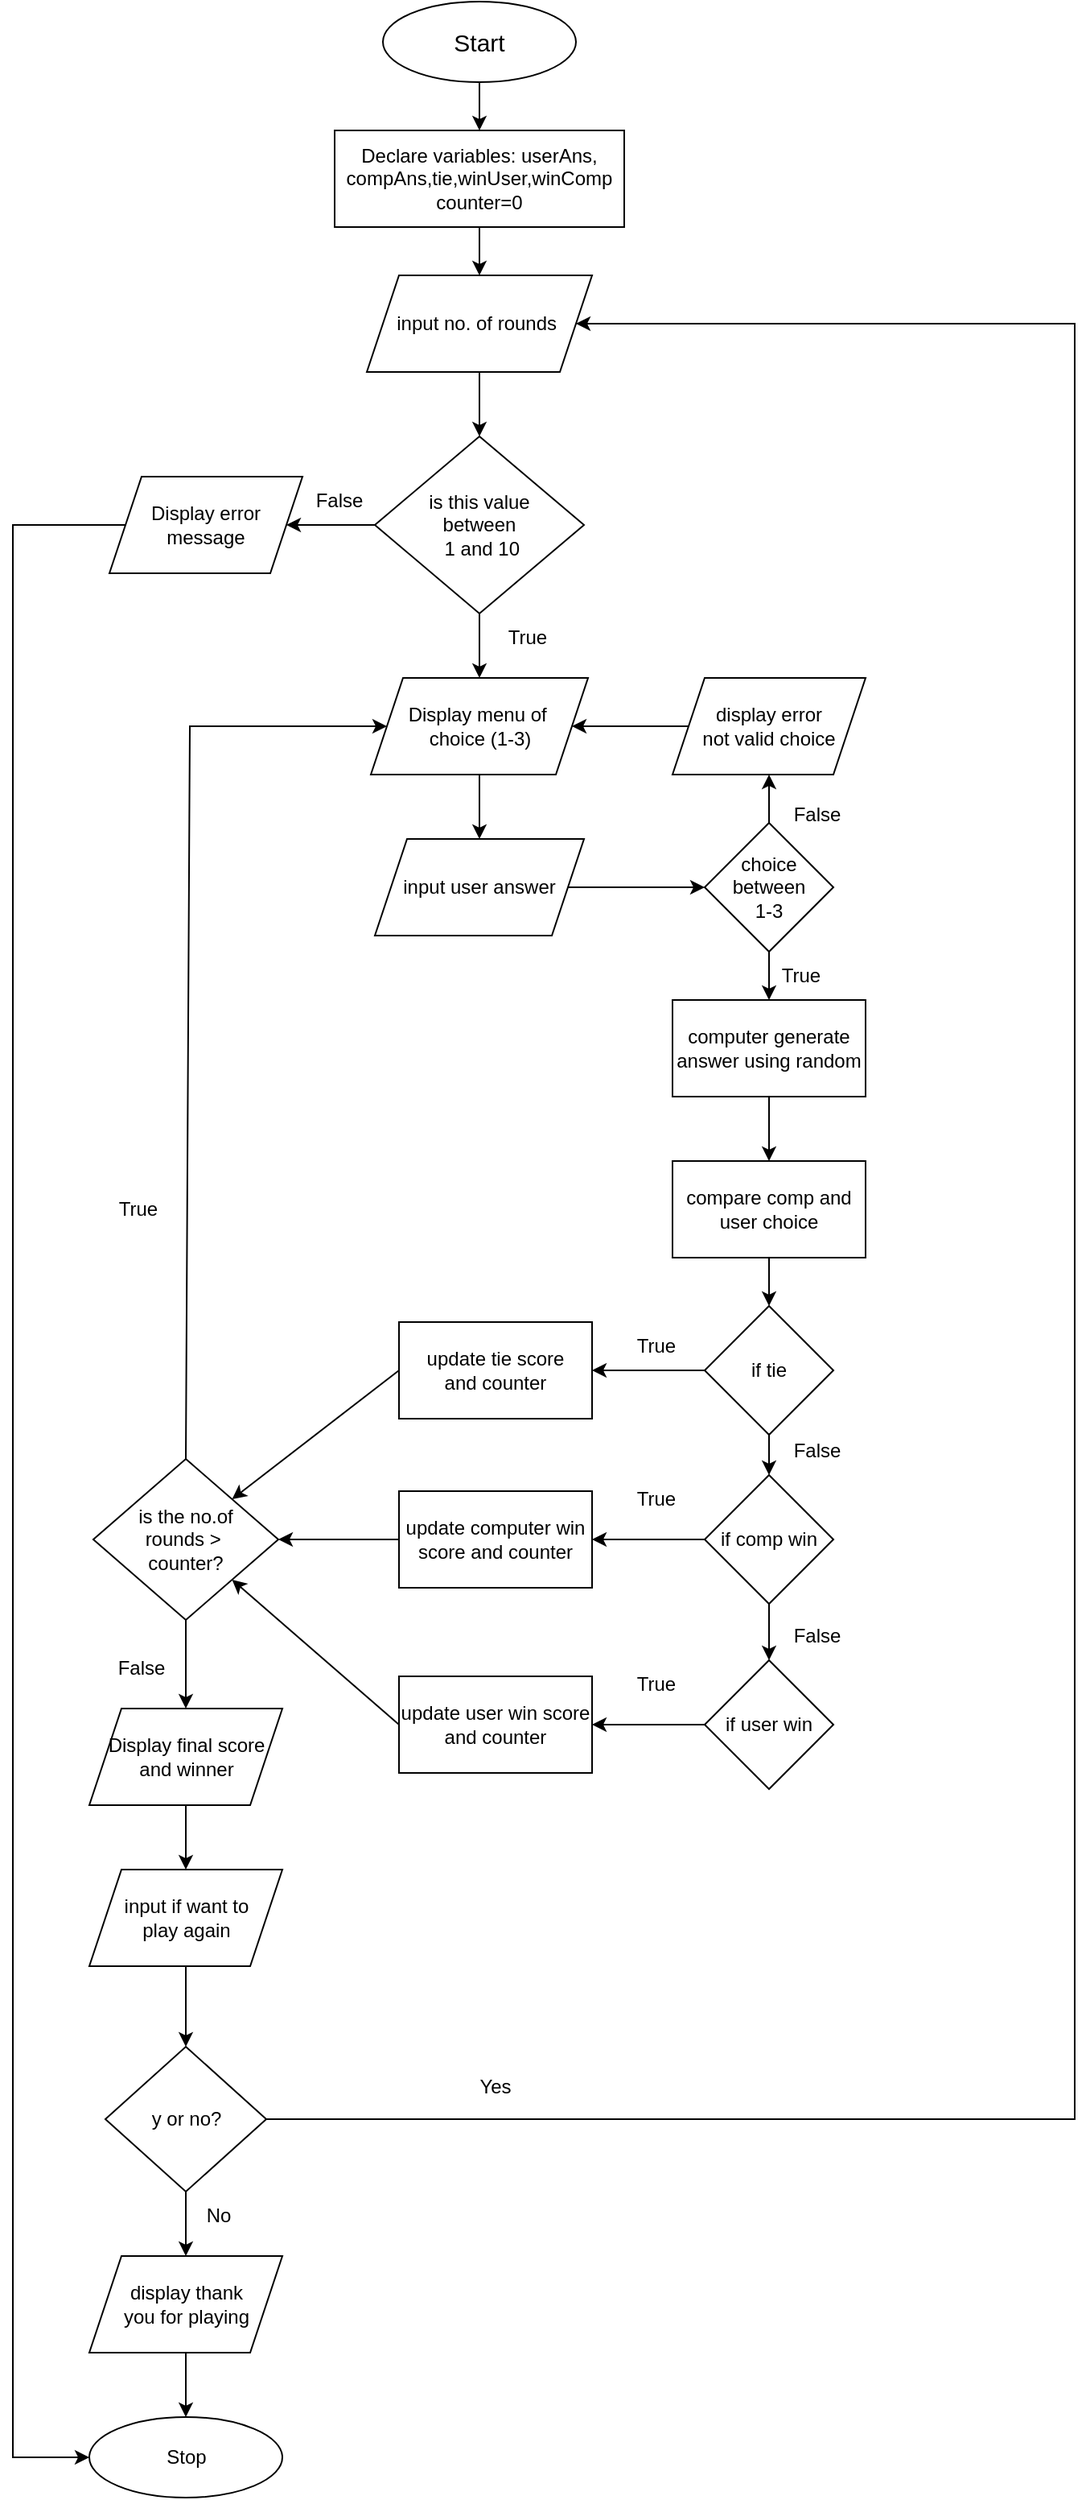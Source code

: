 <mxfile version="21.3.2" type="device">
  <diagram name="Page-1" id="rfFCs_Ud-8vILByw_eSw">
    <mxGraphModel dx="1434" dy="672" grid="1" gridSize="10" guides="1" tooltips="1" connect="1" arrows="1" fold="1" page="1" pageScale="1" pageWidth="850" pageHeight="1100" math="0" shadow="0">
      <root>
        <mxCell id="0" />
        <mxCell id="1" parent="0" />
        <mxCell id="EW1_BYPwLrj7KWWSWY52-11" value="" style="edgeStyle=orthogonalEdgeStyle;rounded=0;orthogonalLoop=1;jettySize=auto;html=1;" edge="1" parent="1" source="EW1_BYPwLrj7KWWSWY52-1" target="EW1_BYPwLrj7KWWSWY52-3">
          <mxGeometry relative="1" as="geometry" />
        </mxCell>
        <mxCell id="EW1_BYPwLrj7KWWSWY52-1" value="&lt;font style=&quot;font-size: 15px;&quot;&gt;Start&lt;/font&gt;" style="ellipse;whiteSpace=wrap;html=1;" vertex="1" parent="1">
          <mxGeometry x="330" y="30" width="120" height="50" as="geometry" />
        </mxCell>
        <mxCell id="EW1_BYPwLrj7KWWSWY52-10" value="" style="edgeStyle=orthogonalEdgeStyle;rounded=0;orthogonalLoop=1;jettySize=auto;html=1;" edge="1" parent="1" source="EW1_BYPwLrj7KWWSWY52-3" target="EW1_BYPwLrj7KWWSWY52-4">
          <mxGeometry relative="1" as="geometry" />
        </mxCell>
        <mxCell id="EW1_BYPwLrj7KWWSWY52-3" value="Declare variables: userAns, compAns,tie,winUser,winComp&lt;br&gt;counter=0" style="rounded=0;whiteSpace=wrap;html=1;" vertex="1" parent="1">
          <mxGeometry x="300" y="110" width="180" height="60" as="geometry" />
        </mxCell>
        <mxCell id="EW1_BYPwLrj7KWWSWY52-9" value="" style="edgeStyle=orthogonalEdgeStyle;rounded=0;orthogonalLoop=1;jettySize=auto;html=1;" edge="1" parent="1" source="EW1_BYPwLrj7KWWSWY52-4" target="EW1_BYPwLrj7KWWSWY52-5">
          <mxGeometry relative="1" as="geometry" />
        </mxCell>
        <mxCell id="EW1_BYPwLrj7KWWSWY52-4" value="input no. of rounds&amp;nbsp;" style="shape=parallelogram;perimeter=parallelogramPerimeter;whiteSpace=wrap;html=1;fixedSize=1;" vertex="1" parent="1">
          <mxGeometry x="320" y="200" width="140" height="60" as="geometry" />
        </mxCell>
        <mxCell id="EW1_BYPwLrj7KWWSWY52-8" value="" style="edgeStyle=orthogonalEdgeStyle;rounded=0;orthogonalLoop=1;jettySize=auto;html=1;" edge="1" parent="1" source="EW1_BYPwLrj7KWWSWY52-5" target="EW1_BYPwLrj7KWWSWY52-7">
          <mxGeometry relative="1" as="geometry" />
        </mxCell>
        <mxCell id="EW1_BYPwLrj7KWWSWY52-14" value="" style="edgeStyle=orthogonalEdgeStyle;rounded=0;orthogonalLoop=1;jettySize=auto;html=1;entryX=0.5;entryY=0;entryDx=0;entryDy=0;" edge="1" parent="1" source="EW1_BYPwLrj7KWWSWY52-5" target="EW1_BYPwLrj7KWWSWY52-23">
          <mxGeometry relative="1" as="geometry">
            <mxPoint x="390" y="440" as="targetPoint" />
          </mxGeometry>
        </mxCell>
        <mxCell id="EW1_BYPwLrj7KWWSWY52-5" value="is this value &lt;br&gt;between&lt;br&gt;&amp;nbsp;1 and 10" style="rhombus;whiteSpace=wrap;html=1;" vertex="1" parent="1">
          <mxGeometry x="325" y="300" width="130" height="110" as="geometry" />
        </mxCell>
        <mxCell id="EW1_BYPwLrj7KWWSWY52-7" value="Display error&lt;br&gt;message" style="shape=parallelogram;perimeter=parallelogramPerimeter;whiteSpace=wrap;html=1;fixedSize=1;" vertex="1" parent="1">
          <mxGeometry x="160" y="325" width="120" height="60" as="geometry" />
        </mxCell>
        <mxCell id="EW1_BYPwLrj7KWWSWY52-60" value="" style="edgeStyle=orthogonalEdgeStyle;rounded=0;orthogonalLoop=1;jettySize=auto;html=1;" edge="1" parent="1" source="EW1_BYPwLrj7KWWSWY52-17" target="EW1_BYPwLrj7KWWSWY52-59">
          <mxGeometry relative="1" as="geometry" />
        </mxCell>
        <mxCell id="EW1_BYPwLrj7KWWSWY52-17" value="input user answer" style="shape=parallelogram;perimeter=parallelogramPerimeter;whiteSpace=wrap;html=1;fixedSize=1;" vertex="1" parent="1">
          <mxGeometry x="325" y="550" width="130" height="60" as="geometry" />
        </mxCell>
        <mxCell id="EW1_BYPwLrj7KWWSWY52-66" value="" style="edgeStyle=orthogonalEdgeStyle;rounded=0;orthogonalLoop=1;jettySize=auto;html=1;" edge="1" parent="1" source="EW1_BYPwLrj7KWWSWY52-19" target="EW1_BYPwLrj7KWWSWY52-54">
          <mxGeometry relative="1" as="geometry" />
        </mxCell>
        <mxCell id="EW1_BYPwLrj7KWWSWY52-19" value="computer generate answer using random" style="rounded=0;whiteSpace=wrap;html=1;" vertex="1" parent="1">
          <mxGeometry x="510" y="650" width="120" height="60" as="geometry" />
        </mxCell>
        <mxCell id="EW1_BYPwLrj7KWWSWY52-57" value="" style="edgeStyle=orthogonalEdgeStyle;rounded=0;orthogonalLoop=1;jettySize=auto;html=1;" edge="1" parent="1" source="EW1_BYPwLrj7KWWSWY52-23" target="EW1_BYPwLrj7KWWSWY52-17">
          <mxGeometry relative="1" as="geometry" />
        </mxCell>
        <mxCell id="EW1_BYPwLrj7KWWSWY52-23" value="Display menu of&amp;nbsp;&lt;br&gt;choice (1-3)" style="shape=parallelogram;perimeter=parallelogramPerimeter;whiteSpace=wrap;html=1;fixedSize=1;" vertex="1" parent="1">
          <mxGeometry x="322.5" y="450" width="135" height="60" as="geometry" />
        </mxCell>
        <mxCell id="EW1_BYPwLrj7KWWSWY52-34" value="" style="edgeStyle=orthogonalEdgeStyle;rounded=0;orthogonalLoop=1;jettySize=auto;html=1;" edge="1" parent="1" source="EW1_BYPwLrj7KWWSWY52-31" target="EW1_BYPwLrj7KWWSWY52-32">
          <mxGeometry relative="1" as="geometry" />
        </mxCell>
        <mxCell id="EW1_BYPwLrj7KWWSWY52-31" value="input if want to &lt;br&gt;play again" style="shape=parallelogram;perimeter=parallelogramPerimeter;whiteSpace=wrap;html=1;fixedSize=1;" vertex="1" parent="1">
          <mxGeometry x="147.5" y="1190" width="120" height="60" as="geometry" />
        </mxCell>
        <mxCell id="EW1_BYPwLrj7KWWSWY52-36" value="" style="edgeStyle=orthogonalEdgeStyle;rounded=0;orthogonalLoop=1;jettySize=auto;html=1;" edge="1" parent="1" source="EW1_BYPwLrj7KWWSWY52-32" target="EW1_BYPwLrj7KWWSWY52-35">
          <mxGeometry relative="1" as="geometry" />
        </mxCell>
        <mxCell id="EW1_BYPwLrj7KWWSWY52-32" value="y or no?" style="rhombus;whiteSpace=wrap;html=1;" vertex="1" parent="1">
          <mxGeometry x="157.5" y="1300" width="100" height="90" as="geometry" />
        </mxCell>
        <mxCell id="EW1_BYPwLrj7KWWSWY52-40" value="" style="edgeStyle=orthogonalEdgeStyle;rounded=0;orthogonalLoop=1;jettySize=auto;html=1;" edge="1" parent="1" source="EW1_BYPwLrj7KWWSWY52-35" target="EW1_BYPwLrj7KWWSWY52-39">
          <mxGeometry relative="1" as="geometry" />
        </mxCell>
        <mxCell id="EW1_BYPwLrj7KWWSWY52-35" value="display thank&lt;br&gt;you for playing" style="shape=parallelogram;perimeter=parallelogramPerimeter;whiteSpace=wrap;html=1;fixedSize=1;" vertex="1" parent="1">
          <mxGeometry x="147.5" y="1430" width="120" height="60" as="geometry" />
        </mxCell>
        <mxCell id="EW1_BYPwLrj7KWWSWY52-37" value="" style="endArrow=classic;html=1;rounded=0;exitX=1;exitY=0.5;exitDx=0;exitDy=0;entryX=1;entryY=0.5;entryDx=0;entryDy=0;" edge="1" parent="1" source="EW1_BYPwLrj7KWWSWY52-32" target="EW1_BYPwLrj7KWWSWY52-4">
          <mxGeometry width="50" height="50" relative="1" as="geometry">
            <mxPoint x="520" y="1070" as="sourcePoint" />
            <mxPoint x="580" y="220" as="targetPoint" />
            <Array as="points">
              <mxPoint x="760" y="1345" />
              <mxPoint x="760" y="650" />
              <mxPoint x="760" y="230" />
            </Array>
          </mxGeometry>
        </mxCell>
        <mxCell id="EW1_BYPwLrj7KWWSWY52-39" value="Stop" style="ellipse;whiteSpace=wrap;html=1;" vertex="1" parent="1">
          <mxGeometry x="147.5" y="1530" width="120" height="50" as="geometry" />
        </mxCell>
        <mxCell id="EW1_BYPwLrj7KWWSWY52-48" value="False" style="text;html=1;strokeColor=none;fillColor=none;align=center;verticalAlign=middle;whiteSpace=wrap;rounded=0;" vertex="1" parent="1">
          <mxGeometry x="272.5" y="325" width="60" height="30" as="geometry" />
        </mxCell>
        <mxCell id="EW1_BYPwLrj7KWWSWY52-104" value="" style="edgeStyle=orthogonalEdgeStyle;rounded=0;orthogonalLoop=1;jettySize=auto;html=1;" edge="1" parent="1" source="EW1_BYPwLrj7KWWSWY52-53" target="EW1_BYPwLrj7KWWSWY52-102">
          <mxGeometry relative="1" as="geometry" />
        </mxCell>
        <mxCell id="EW1_BYPwLrj7KWWSWY52-53" value="is the no.of&lt;br&gt;rounds &amp;gt;&amp;nbsp;&lt;br&gt;counter?" style="rhombus;whiteSpace=wrap;html=1;" vertex="1" parent="1">
          <mxGeometry x="150" y="935" width="115" height="100" as="geometry" />
        </mxCell>
        <mxCell id="EW1_BYPwLrj7KWWSWY52-70" value="" style="edgeStyle=orthogonalEdgeStyle;rounded=0;orthogonalLoop=1;jettySize=auto;html=1;" edge="1" parent="1" source="EW1_BYPwLrj7KWWSWY52-54" target="EW1_BYPwLrj7KWWSWY52-67">
          <mxGeometry relative="1" as="geometry" />
        </mxCell>
        <mxCell id="EW1_BYPwLrj7KWWSWY52-54" value="compare comp and user choice" style="rounded=0;whiteSpace=wrap;html=1;" vertex="1" parent="1">
          <mxGeometry x="510" y="750" width="120" height="60" as="geometry" />
        </mxCell>
        <mxCell id="EW1_BYPwLrj7KWWSWY52-61" value="" style="edgeStyle=orthogonalEdgeStyle;rounded=0;orthogonalLoop=1;jettySize=auto;html=1;" edge="1" parent="1" source="EW1_BYPwLrj7KWWSWY52-59" target="EW1_BYPwLrj7KWWSWY52-19">
          <mxGeometry relative="1" as="geometry" />
        </mxCell>
        <mxCell id="EW1_BYPwLrj7KWWSWY52-63" value="" style="edgeStyle=orthogonalEdgeStyle;rounded=0;orthogonalLoop=1;jettySize=auto;html=1;" edge="1" parent="1" source="EW1_BYPwLrj7KWWSWY52-59" target="EW1_BYPwLrj7KWWSWY52-62">
          <mxGeometry relative="1" as="geometry" />
        </mxCell>
        <mxCell id="EW1_BYPwLrj7KWWSWY52-59" value="choice&lt;br&gt;between&lt;br&gt;1-3" style="rhombus;whiteSpace=wrap;html=1;" vertex="1" parent="1">
          <mxGeometry x="530" y="540" width="80" height="80" as="geometry" />
        </mxCell>
        <mxCell id="EW1_BYPwLrj7KWWSWY52-65" value="" style="edgeStyle=orthogonalEdgeStyle;rounded=0;orthogonalLoop=1;jettySize=auto;html=1;" edge="1" parent="1" source="EW1_BYPwLrj7KWWSWY52-62" target="EW1_BYPwLrj7KWWSWY52-23">
          <mxGeometry relative="1" as="geometry" />
        </mxCell>
        <mxCell id="EW1_BYPwLrj7KWWSWY52-62" value="display error&lt;br&gt;not valid choice" style="shape=parallelogram;perimeter=parallelogramPerimeter;whiteSpace=wrap;html=1;fixedSize=1;" vertex="1" parent="1">
          <mxGeometry x="510" y="450" width="120" height="60" as="geometry" />
        </mxCell>
        <mxCell id="EW1_BYPwLrj7KWWSWY52-71" value="" style="edgeStyle=orthogonalEdgeStyle;rounded=0;orthogonalLoop=1;jettySize=auto;html=1;" edge="1" parent="1" source="EW1_BYPwLrj7KWWSWY52-67" target="EW1_BYPwLrj7KWWSWY52-68">
          <mxGeometry relative="1" as="geometry" />
        </mxCell>
        <mxCell id="EW1_BYPwLrj7KWWSWY52-74" value="" style="edgeStyle=orthogonalEdgeStyle;rounded=0;orthogonalLoop=1;jettySize=auto;html=1;" edge="1" parent="1" source="EW1_BYPwLrj7KWWSWY52-67" target="EW1_BYPwLrj7KWWSWY52-73">
          <mxGeometry relative="1" as="geometry" />
        </mxCell>
        <mxCell id="EW1_BYPwLrj7KWWSWY52-67" value="if tie" style="rhombus;whiteSpace=wrap;html=1;" vertex="1" parent="1">
          <mxGeometry x="530" y="840" width="80" height="80" as="geometry" />
        </mxCell>
        <mxCell id="EW1_BYPwLrj7KWWSWY52-72" value="" style="edgeStyle=orthogonalEdgeStyle;rounded=0;orthogonalLoop=1;jettySize=auto;html=1;" edge="1" parent="1" source="EW1_BYPwLrj7KWWSWY52-68" target="EW1_BYPwLrj7KWWSWY52-69">
          <mxGeometry relative="1" as="geometry" />
        </mxCell>
        <mxCell id="EW1_BYPwLrj7KWWSWY52-76" value="" style="edgeStyle=orthogonalEdgeStyle;rounded=0;orthogonalLoop=1;jettySize=auto;html=1;" edge="1" parent="1" source="EW1_BYPwLrj7KWWSWY52-68" target="EW1_BYPwLrj7KWWSWY52-75">
          <mxGeometry relative="1" as="geometry" />
        </mxCell>
        <mxCell id="EW1_BYPwLrj7KWWSWY52-68" value="if comp win" style="rhombus;whiteSpace=wrap;html=1;" vertex="1" parent="1">
          <mxGeometry x="530" y="945" width="80" height="80" as="geometry" />
        </mxCell>
        <mxCell id="EW1_BYPwLrj7KWWSWY52-78" value="" style="edgeStyle=orthogonalEdgeStyle;rounded=0;orthogonalLoop=1;jettySize=auto;html=1;" edge="1" parent="1" source="EW1_BYPwLrj7KWWSWY52-69" target="EW1_BYPwLrj7KWWSWY52-77">
          <mxGeometry relative="1" as="geometry" />
        </mxCell>
        <mxCell id="EW1_BYPwLrj7KWWSWY52-69" value="if user win" style="rhombus;whiteSpace=wrap;html=1;" vertex="1" parent="1">
          <mxGeometry x="530" y="1060" width="80" height="80" as="geometry" />
        </mxCell>
        <mxCell id="EW1_BYPwLrj7KWWSWY52-73" value="update tie score&lt;br&gt;and counter" style="rounded=0;whiteSpace=wrap;html=1;" vertex="1" parent="1">
          <mxGeometry x="340" y="850" width="120" height="60" as="geometry" />
        </mxCell>
        <mxCell id="EW1_BYPwLrj7KWWSWY52-75" value="update computer win score and counter" style="rounded=0;whiteSpace=wrap;html=1;" vertex="1" parent="1">
          <mxGeometry x="340" y="955" width="120" height="60" as="geometry" />
        </mxCell>
        <mxCell id="EW1_BYPwLrj7KWWSWY52-77" value="update user win score and counter" style="rounded=0;whiteSpace=wrap;html=1;" vertex="1" parent="1">
          <mxGeometry x="340" y="1070" width="120" height="60" as="geometry" />
        </mxCell>
        <mxCell id="EW1_BYPwLrj7KWWSWY52-80" value="" style="endArrow=classic;html=1;rounded=0;exitX=0;exitY=0.5;exitDx=0;exitDy=0;entryX=1;entryY=0;entryDx=0;entryDy=0;" edge="1" parent="1" source="EW1_BYPwLrj7KWWSWY52-73" target="EW1_BYPwLrj7KWWSWY52-53">
          <mxGeometry width="50" height="50" relative="1" as="geometry">
            <mxPoint x="410" y="800" as="sourcePoint" />
            <mxPoint x="460" y="750" as="targetPoint" />
          </mxGeometry>
        </mxCell>
        <mxCell id="EW1_BYPwLrj7KWWSWY52-81" value="" style="endArrow=classic;html=1;rounded=0;exitX=0;exitY=0.5;exitDx=0;exitDy=0;entryX=1;entryY=0.5;entryDx=0;entryDy=0;" edge="1" parent="1" source="EW1_BYPwLrj7KWWSWY52-75" target="EW1_BYPwLrj7KWWSWY52-53">
          <mxGeometry width="50" height="50" relative="1" as="geometry">
            <mxPoint x="410" y="800" as="sourcePoint" />
            <mxPoint x="460" y="750" as="targetPoint" />
          </mxGeometry>
        </mxCell>
        <mxCell id="EW1_BYPwLrj7KWWSWY52-82" value="" style="endArrow=classic;html=1;rounded=0;exitX=0;exitY=0.5;exitDx=0;exitDy=0;entryX=1;entryY=1;entryDx=0;entryDy=0;" edge="1" parent="1" source="EW1_BYPwLrj7KWWSWY52-77" target="EW1_BYPwLrj7KWWSWY52-53">
          <mxGeometry width="50" height="50" relative="1" as="geometry">
            <mxPoint x="410" y="800" as="sourcePoint" />
            <mxPoint x="460" y="750" as="targetPoint" />
          </mxGeometry>
        </mxCell>
        <mxCell id="EW1_BYPwLrj7KWWSWY52-83" value="" style="endArrow=classic;html=1;rounded=0;exitX=0.5;exitY=0;exitDx=0;exitDy=0;entryX=0;entryY=0.5;entryDx=0;entryDy=0;" edge="1" parent="1" source="EW1_BYPwLrj7KWWSWY52-53" target="EW1_BYPwLrj7KWWSWY52-23">
          <mxGeometry width="50" height="50" relative="1" as="geometry">
            <mxPoint x="210" y="910" as="sourcePoint" />
            <mxPoint x="210" y="450" as="targetPoint" />
            <Array as="points">
              <mxPoint x="210" y="480" />
            </Array>
          </mxGeometry>
        </mxCell>
        <mxCell id="EW1_BYPwLrj7KWWSWY52-86" value="" style="endArrow=classic;html=1;rounded=0;exitX=0;exitY=0.5;exitDx=0;exitDy=0;entryX=0;entryY=0.5;entryDx=0;entryDy=0;" edge="1" parent="1" source="EW1_BYPwLrj7KWWSWY52-7" target="EW1_BYPwLrj7KWWSWY52-39">
          <mxGeometry width="50" height="50" relative="1" as="geometry">
            <mxPoint x="120" y="580" as="sourcePoint" />
            <mxPoint x="460" y="950" as="targetPoint" />
            <Array as="points">
              <mxPoint x="100" y="355" />
              <mxPoint x="100" y="1555" />
            </Array>
          </mxGeometry>
        </mxCell>
        <mxCell id="EW1_BYPwLrj7KWWSWY52-87" value="True" style="text;html=1;strokeColor=none;fillColor=none;align=center;verticalAlign=middle;whiteSpace=wrap;rounded=0;" vertex="1" parent="1">
          <mxGeometry x="390" y="410" width="60" height="30" as="geometry" />
        </mxCell>
        <mxCell id="EW1_BYPwLrj7KWWSWY52-88" value="False" style="text;html=1;strokeColor=none;fillColor=none;align=center;verticalAlign=middle;whiteSpace=wrap;rounded=0;" vertex="1" parent="1">
          <mxGeometry x="570" y="520" width="60" height="30" as="geometry" />
        </mxCell>
        <mxCell id="EW1_BYPwLrj7KWWSWY52-89" value="True" style="text;html=1;strokeColor=none;fillColor=none;align=center;verticalAlign=middle;whiteSpace=wrap;rounded=0;" vertex="1" parent="1">
          <mxGeometry x="560" y="620" width="60" height="30" as="geometry" />
        </mxCell>
        <mxCell id="EW1_BYPwLrj7KWWSWY52-90" value="True" style="text;html=1;strokeColor=none;fillColor=none;align=center;verticalAlign=middle;whiteSpace=wrap;rounded=0;" vertex="1" parent="1">
          <mxGeometry x="470" y="850" width="60" height="30" as="geometry" />
        </mxCell>
        <mxCell id="EW1_BYPwLrj7KWWSWY52-91" value="True" style="text;html=1;strokeColor=none;fillColor=none;align=center;verticalAlign=middle;whiteSpace=wrap;rounded=0;" vertex="1" parent="1">
          <mxGeometry x="470" y="945" width="60" height="30" as="geometry" />
        </mxCell>
        <mxCell id="EW1_BYPwLrj7KWWSWY52-92" value="True" style="text;html=1;strokeColor=none;fillColor=none;align=center;verticalAlign=middle;whiteSpace=wrap;rounded=0;" vertex="1" parent="1">
          <mxGeometry x="470" y="1060" width="60" height="30" as="geometry" />
        </mxCell>
        <mxCell id="EW1_BYPwLrj7KWWSWY52-95" value="False" style="text;html=1;strokeColor=none;fillColor=none;align=center;verticalAlign=middle;whiteSpace=wrap;rounded=0;" vertex="1" parent="1">
          <mxGeometry x="570" y="915" width="60" height="30" as="geometry" />
        </mxCell>
        <mxCell id="EW1_BYPwLrj7KWWSWY52-96" value="False" style="text;html=1;strokeColor=none;fillColor=none;align=center;verticalAlign=middle;whiteSpace=wrap;rounded=0;" vertex="1" parent="1">
          <mxGeometry x="570" y="1030" width="60" height="30" as="geometry" />
        </mxCell>
        <mxCell id="EW1_BYPwLrj7KWWSWY52-97" value="True" style="text;html=1;strokeColor=none;fillColor=none;align=center;verticalAlign=middle;whiteSpace=wrap;rounded=0;" vertex="1" parent="1">
          <mxGeometry x="147.5" y="765" width="60" height="30" as="geometry" />
        </mxCell>
        <mxCell id="EW1_BYPwLrj7KWWSWY52-98" value="False" style="text;html=1;strokeColor=none;fillColor=none;align=center;verticalAlign=middle;whiteSpace=wrap;rounded=0;" vertex="1" parent="1">
          <mxGeometry x="150" y="1050" width="60" height="30" as="geometry" />
        </mxCell>
        <mxCell id="EW1_BYPwLrj7KWWSWY52-99" value="Yes" style="text;html=1;strokeColor=none;fillColor=none;align=center;verticalAlign=middle;whiteSpace=wrap;rounded=0;" vertex="1" parent="1">
          <mxGeometry x="370" y="1310" width="60" height="30" as="geometry" />
        </mxCell>
        <mxCell id="EW1_BYPwLrj7KWWSWY52-100" value="No" style="text;html=1;strokeColor=none;fillColor=none;align=center;verticalAlign=middle;whiteSpace=wrap;rounded=0;" vertex="1" parent="1">
          <mxGeometry x="197.5" y="1390" width="60" height="30" as="geometry" />
        </mxCell>
        <mxCell id="EW1_BYPwLrj7KWWSWY52-105" value="" style="edgeStyle=orthogonalEdgeStyle;rounded=0;orthogonalLoop=1;jettySize=auto;html=1;" edge="1" parent="1" source="EW1_BYPwLrj7KWWSWY52-102" target="EW1_BYPwLrj7KWWSWY52-31">
          <mxGeometry relative="1" as="geometry" />
        </mxCell>
        <mxCell id="EW1_BYPwLrj7KWWSWY52-102" value="Display final score&lt;br&gt;and winner" style="shape=parallelogram;perimeter=parallelogramPerimeter;whiteSpace=wrap;html=1;fixedSize=1;" vertex="1" parent="1">
          <mxGeometry x="147.5" y="1090" width="120" height="60" as="geometry" />
        </mxCell>
      </root>
    </mxGraphModel>
  </diagram>
</mxfile>
